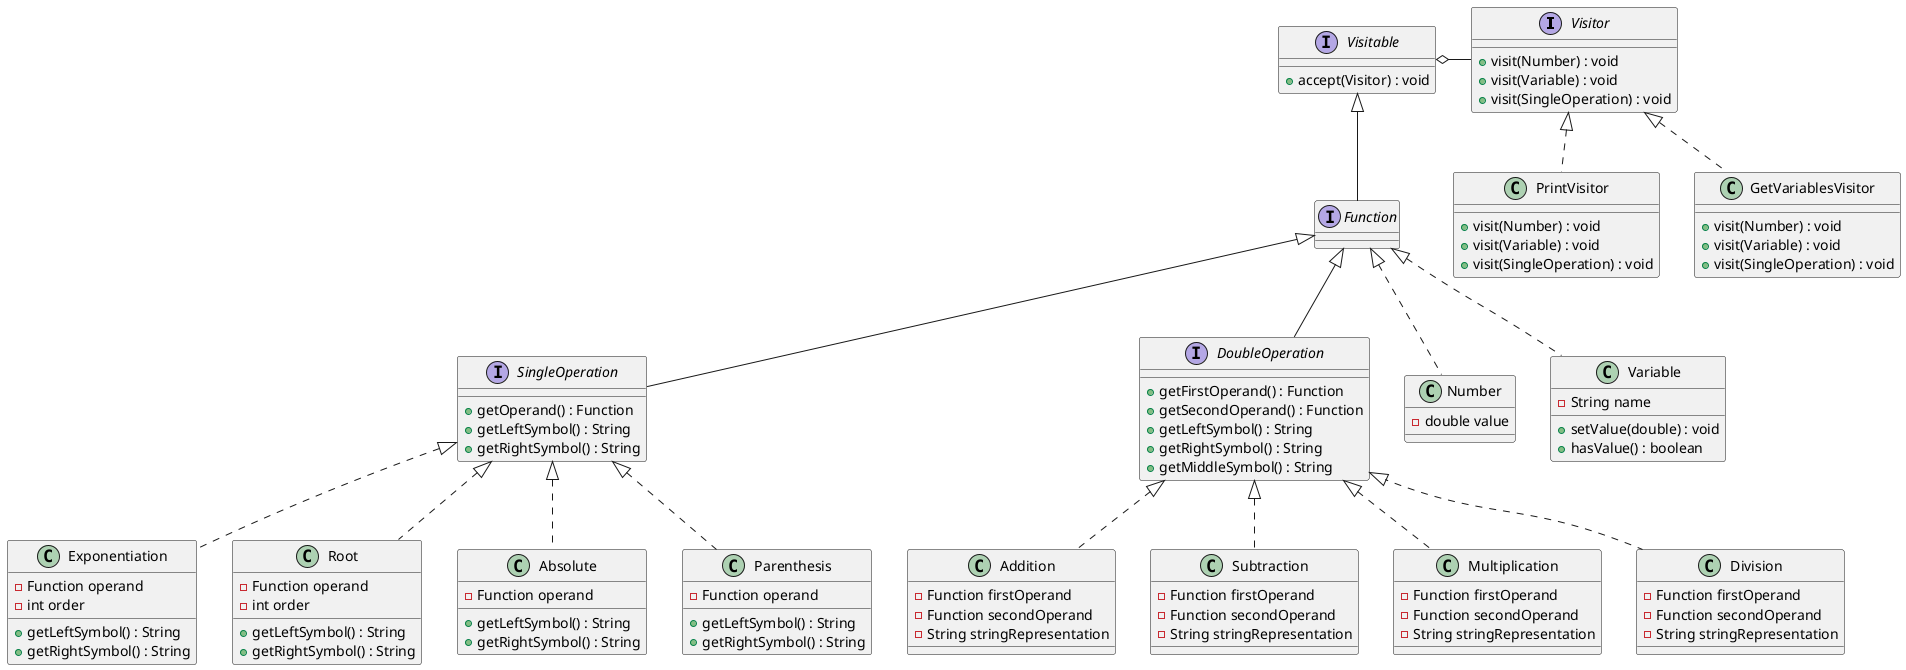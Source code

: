 @startuml
interface Visitor {
    + visit(Number) : void
    + visit(Variable) : void
    + visit(SingleOperation) : void
}

class PrintVisitor implements Visitor{
    + visit(Number) : void
    + visit(Variable) : void
    + visit(SingleOperation) : void
}

class GetVariablesVisitor implements Visitor{
    + visit(Number) : void
    + visit(Variable) : void
    + visit(SingleOperation) : void
}

Visitable o- Visitor

interface Visitable {
    + accept(Visitor) : void
}

interface Function extends Visitable{
}

interface SingleOperation extends Function{
    + getOperand() : Function
    + getLeftSymbol() : String
    + getRightSymbol() : String
}

interface DoubleOperation extends Function{
    + getFirstOperand() : Function
    + getSecondOperand() : Function
    + getLeftSymbol() : String
    + getRightSymbol() : String
    + getMiddleSymbol() : String
}


class Exponentiation implements SingleOperation{
    - Function operand
    - int order
    + getLeftSymbol() : String
    + getRightSymbol() : String
}

class Root implements SingleOperation{
    - Function operand
    - int order
    + getLeftSymbol() : String
    + getRightSymbol() : String
}

class Absolute implements SingleOperation{
    - Function operand
    + getLeftSymbol() : String
    + getRightSymbol() : String
}

class Parenthesis implements SingleOperation{
    - Function operand
    + getLeftSymbol() : String
    + getRightSymbol() : String
}

class Addition implements DoubleOperation{
    - Function firstOperand
    - Function secondOperand
    - String stringRepresentation
}

class Subtraction implements DoubleOperation{
    - Function firstOperand
    - Function secondOperand
    - String stringRepresentation
}

class Multiplication implements DoubleOperation{
    - Function firstOperand
    - Function secondOperand
    - String stringRepresentation
}

class Division implements DoubleOperation{
    - Function firstOperand
    - Function secondOperand
    - String stringRepresentation
}

class Number implements Function{
    -double value
}

class Variable implements Function{
    - String name
    + setValue(double) : void
    + hasValue() : boolean
}



@enduml